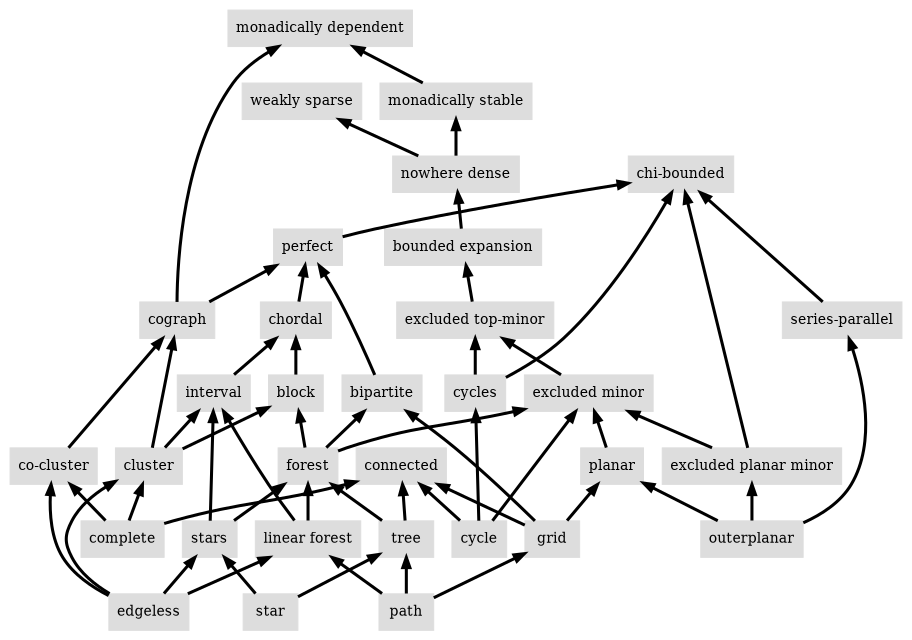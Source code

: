 digraph graphs {
	node [color=lightblue2 style=filled]
	margin=0.04 size="6,6"
	rankdir = BT
	"n_Ti0asF" [label="cycle" URL="/parameters/html/Ti0asF" color="#dddddd" shape=box]
	"n_Qme7wD" [label="weakly sparse" URL="/parameters/html/Qme7wD" color="#dddddd" shape=box]
	"n_7HR4uV" [label="co-cluster" URL="/parameters/html/7HR4uV" color="#dddddd" shape=box]
	"n_rJyICu" [label="tree" URL="/parameters/html/rJyICu" color="#dddddd" shape=box]
	"n_skQuFN" [label="linear forest" URL="/parameters/html/skQuFN" color="#dddddd" shape=box]
	"n_WAU7vf" [label="cluster" URL="/parameters/html/WAU7vf" color="#dddddd" shape=box]
	"n_9Qd0Mx" [label="cograph" URL="/parameters/html/9Qd0Mx" color="#dddddd" shape=box]
	"n_Cv1PaJ" [label="chordal" URL="/parameters/html/Cv1PaJ" color="#dddddd" shape=box]
	"n_5xOuoQ" [label="excluded minor" URL="/parameters/html/5xOuoQ" color="#dddddd" shape=box]
	"n_eW1Gic" [label="series-parallel" URL="/parameters/html/eW1Gic" color="#dddddd" shape=box]
	"n_CortlU" [label="star" URL="/parameters/html/CortlU" color="#dddddd" shape=box]
	"n_QrxQsH" [label="block" URL="/parameters/html/QrxQsH" color="#dddddd" shape=box]
	"n_LsiBbX" [label="edgeless" URL="/parameters/html/LsiBbX" color="#dddddd" shape=box]
	"n_cLHJkW" [label="bipartite" URL="/parameters/html/cLHJkW" color="#dddddd" shape=box]
	"n_lfYXuK" [label="grid" URL="/parameters/html/lfYXuK" color="#dddddd" shape=box]
	"n_KlMP0i" [label="connected" URL="/parameters/html/KlMP0i" color="#dddddd" shape=box]
	"n_p5skoj" [label="interval" URL="/parameters/html/p5skoj" color="#dddddd" shape=box]
	"n_ryPlqz" [label="path" URL="/parameters/html/ryPlqz" color="#dddddd" shape=box]
	"n_yOZQM5" [label="excluded top-minor" URL="/parameters/html/yOZQM5" color="#dddddd" shape=box]
	"n_dN1D3C" [label="monadically dependent" URL="/parameters/html/dN1D3C" color="#dddddd" shape=box]
	"n_loZ5LD" [label="planar" URL="/parameters/html/loZ5LD" color="#dddddd" shape=box]
	"n_jHXy6Y" [label="monadically stable" URL="/parameters/html/jHXy6Y" color="#dddddd" shape=box]
	"n_RmssrZ" [label="perfect" URL="/parameters/html/RmssrZ" color="#dddddd" shape=box]
	"n_EhdXNA" [label="complete" URL="/parameters/html/EhdXNA" color="#dddddd" shape=box]
	"n_10JR3F" [label="stars" URL="/parameters/html/10JR3F" color="#dddddd" shape=box]
	"n_Jb1we5" [label="chi-bounded" URL="/parameters/html/Jb1we5" color="#dddddd" shape=box]
	"n_2iJr52" [label="cycles" URL="/parameters/html/2iJr52" color="#dddddd" shape=box]
	"n_lFz6Ci" [label="bounded expansion" URL="/parameters/html/lFz6Ci" color="#dddddd" shape=box]
	"n_Gt22Ik" [label="excluded planar minor" URL="/parameters/html/Gt22Ik" color="#dddddd" shape=box]
	"n_DhGqJM" [label="nowhere dense" URL="/parameters/html/DhGqJM" color="#dddddd" shape=box]
	"n_JngPPm" [label="forest" URL="/parameters/html/JngPPm" color="#dddddd" shape=box]
	"n_0oCyaG" [label="outerplanar" URL="/parameters/html/0oCyaG" color="#dddddd" shape=box]
	"n_Gt22Ik" -> "n_Jb1we5" [label="" decorate=true lblstyle="above, sloped" weight="100" penwidth="3.0"]
	"n_10JR3F" -> "n_p5skoj" [label="" decorate=true lblstyle="above, sloped" weight="100" penwidth="3.0"]
	"n_lfYXuK" -> "n_KlMP0i" [label="" decorate=true lblstyle="above, sloped" weight="100" penwidth="3.0"]
	"n_Gt22Ik" -> "n_5xOuoQ" [label="" decorate=true lblstyle="above, sloped" weight="100" penwidth="3.0"]
	"n_p5skoj" -> "n_Cv1PaJ" [label="" decorate=true lblstyle="above, sloped" weight="100" penwidth="3.0"]
	"n_ryPlqz" -> "n_lfYXuK" [label="" decorate=true lblstyle="above, sloped" weight="100" penwidth="3.0"]
	"n_lFz6Ci" -> "n_DhGqJM" [label="" decorate=true lblstyle="above, sloped" weight="100" penwidth="3.0"]
	"n_lfYXuK" -> "n_cLHJkW" [label="" decorate=true lblstyle="above, sloped" weight="100" penwidth="3.0"]
	"n_rJyICu" -> "n_JngPPm" [label="" decorate=true lblstyle="above, sloped" weight="100" penwidth="3.0"]
	"n_Ti0asF" -> "n_2iJr52" [label="" decorate=true lblstyle="above, sloped" weight="100" penwidth="3.0"]
	"n_9Qd0Mx" -> "n_dN1D3C" [label="" decorate=true lblstyle="above, sloped" weight="100" penwidth="3.0"]
	"n_WAU7vf" -> "n_p5skoj" [label="" decorate=true lblstyle="above, sloped" weight="100" penwidth="3.0"]
	"n_EhdXNA" -> "n_KlMP0i" [label="" decorate=true lblstyle="above, sloped" weight="100" penwidth="3.0"]
	"n_lfYXuK" -> "n_loZ5LD" [label="" decorate=true lblstyle="above, sloped" weight="100" penwidth="3.0"]
	"n_loZ5LD" -> "n_5xOuoQ" [label="" decorate=true lblstyle="above, sloped" weight="100" penwidth="3.0"]
	"n_skQuFN" -> "n_JngPPm" [label="" decorate=true lblstyle="above, sloped" weight="100" penwidth="3.0"]
	"n_Ti0asF" -> "n_KlMP0i" [label="" decorate=true lblstyle="above, sloped" weight="100" penwidth="3.0"]
	"n_WAU7vf" -> "n_QrxQsH" [label="" decorate=true lblstyle="above, sloped" weight="100" penwidth="3.0"]
	"n_LsiBbX" -> "n_WAU7vf" [label="" decorate=true lblstyle="above, sloped" weight="100" penwidth="3.0"]
	"n_ryPlqz" -> "n_rJyICu" [label="" decorate=true lblstyle="above, sloped" weight="100" penwidth="3.0"]
	"n_LsiBbX" -> "n_7HR4uV" [label="" decorate=true lblstyle="above, sloped" weight="100" penwidth="3.0"]
	"n_eW1Gic" -> "n_Jb1we5" [label="" decorate=true lblstyle="above, sloped" weight="100" penwidth="3.0"]
	"n_0oCyaG" -> "n_eW1Gic" [label="" decorate=true lblstyle="above, sloped" weight="100" penwidth="3.0"]
	"n_2iJr52" -> "n_yOZQM5" [label="" decorate=true lblstyle="above, sloped" weight="100" penwidth="3.0"]
	"n_rJyICu" -> "n_KlMP0i" [label="" decorate=true lblstyle="above, sloped" weight="100" penwidth="3.0"]
	"n_CortlU" -> "n_10JR3F" [label="" decorate=true lblstyle="above, sloped" weight="100" penwidth="3.0"]
	"n_7HR4uV" -> "n_9Qd0Mx" [label="" decorate=true lblstyle="above, sloped" weight="100" penwidth="3.0"]
	"n_JngPPm" -> "n_cLHJkW" [label="" decorate=true lblstyle="above, sloped" weight="100" penwidth="3.0"]
	"n_Ti0asF" -> "n_5xOuoQ" [label="" decorate=true lblstyle="above, sloped" weight="100" penwidth="3.0"]
	"n_Cv1PaJ" -> "n_RmssrZ" [label="" decorate=true lblstyle="above, sloped" weight="100" penwidth="3.0"]
	"n_cLHJkW" -> "n_RmssrZ" [label="" decorate=true lblstyle="above, sloped" weight="100" penwidth="3.0"]
	"n_0oCyaG" -> "n_Gt22Ik" [label="" decorate=true lblstyle="above, sloped" weight="100" penwidth="3.0"]
	"n_LsiBbX" -> "n_10JR3F" [label="" decorate=true lblstyle="above, sloped" weight="100" penwidth="3.0"]
	"n_jHXy6Y" -> "n_dN1D3C" [label="" decorate=true lblstyle="above, sloped" weight="100" penwidth="3.0"]
	"n_yOZQM5" -> "n_lFz6Ci" [label="" decorate=true lblstyle="above, sloped" weight="100" penwidth="3.0"]
	"n_2iJr52" -> "n_Jb1we5" [label="" decorate=true lblstyle="above, sloped" weight="100" penwidth="3.0"]
	"n_skQuFN" -> "n_p5skoj" [label="" decorate=true lblstyle="above, sloped" weight="100" penwidth="3.0"]
	"n_JngPPm" -> "n_QrxQsH" [label="" decorate=true lblstyle="above, sloped" weight="100" penwidth="3.0"]
	"n_WAU7vf" -> "n_9Qd0Mx" [label="" decorate=true lblstyle="above, sloped" weight="100" penwidth="3.0"]
	"n_LsiBbX" -> "n_skQuFN" [label="" decorate=true lblstyle="above, sloped" weight="100" penwidth="3.0"]
	"n_EhdXNA" -> "n_WAU7vf" [label="" decorate=true lblstyle="above, sloped" weight="100" penwidth="3.0"]
	"n_DhGqJM" -> "n_Qme7wD" [label="" decorate=true lblstyle="above, sloped" weight="100" penwidth="3.0"]
	"n_5xOuoQ" -> "n_yOZQM5" [label="" decorate=true lblstyle="above, sloped" weight="100" penwidth="3.0"]
	"n_EhdXNA" -> "n_7HR4uV" [label="" decorate=true lblstyle="above, sloped" weight="100" penwidth="3.0"]
	"n_ryPlqz" -> "n_skQuFN" [label="" decorate=true lblstyle="above, sloped" weight="100" penwidth="3.0"]
	"n_RmssrZ" -> "n_Jb1we5" [label="" decorate=true lblstyle="above, sloped" weight="100" penwidth="3.0"]
	"n_0oCyaG" -> "n_loZ5LD" [label="" decorate=true lblstyle="above, sloped" weight="100" penwidth="3.0"]
	"n_10JR3F" -> "n_JngPPm" [label="" decorate=true lblstyle="above, sloped" weight="100" penwidth="3.0"]
	"n_QrxQsH" -> "n_Cv1PaJ" [label="" decorate=true lblstyle="above, sloped" weight="100" penwidth="3.0"]
	"n_9Qd0Mx" -> "n_RmssrZ" [label="" decorate=true lblstyle="above, sloped" weight="100" penwidth="3.0"]
	"n_CortlU" -> "n_rJyICu" [label="" decorate=true lblstyle="above, sloped" weight="100" penwidth="3.0"]
	"n_JngPPm" -> "n_5xOuoQ" [label="" decorate=true lblstyle="above, sloped" weight="100" penwidth="3.0"]
	"n_DhGqJM" -> "n_jHXy6Y" [label="" decorate=true lblstyle="above, sloped" weight="100" penwidth="3.0"]
}
